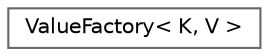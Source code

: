 digraph "类继承关系图"
{
 // LATEX_PDF_SIZE
  bgcolor="transparent";
  edge [fontname=Helvetica,fontsize=10,labelfontname=Helvetica,labelfontsize=10];
  node [fontname=Helvetica,fontsize=10,shape=box,height=0.2,width=0.4];
  rankdir="LR";
  Node0 [id="Node000000",label="ValueFactory\< K, V \>",height=0.2,width=0.4,color="grey40", fillcolor="white", style="filled",URL="$struct_value_factory.html",tooltip=" "];
}
